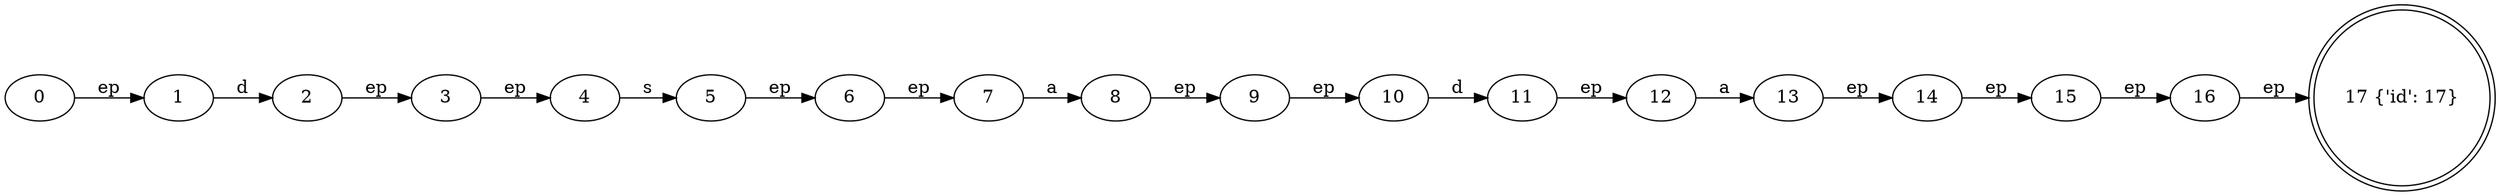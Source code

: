 digraph regex_dfa{
rankdir=LR;
	0 [label=0]
	0-> 1 [label="ep"]
	1 [label=1]
	1-> 2 [label="d"]
	2 [label=2]
	2-> 3 [label="ep"]
	3 [label=3]
	3-> 4 [label="ep"]
	4 [label=4]
	4-> 5 [label="s"]
	5 [label=5]
	5-> 6 [label="ep"]
	6 [label=6]
	6-> 7 [label="ep"]
	7 [label=7]
	7-> 8 [label="a"]
	8 [label=8]
	8-> 9 [label="ep"]
	9 [label=9]
	9-> 10 [label="ep"]
	10 [label=10]
	10-> 11 [label="d"]
	11 [label=11]
	11-> 12 [label="ep"]
	12 [label=12]
	12-> 13 [label="a"]
	13 [label=13]
	13-> 14 [label="ep"]
	14 [label=14]
	14-> 15 [label="ep"]
	15 [label=15]
	15-> 16 [label="ep"]
	16 [label=16]
	16-> 17 [label="ep"]
	 17 [label="17 {'id': 17}", shape=doublecircle]
}
